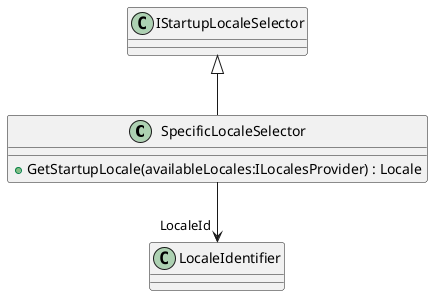 @startuml
class SpecificLocaleSelector {
    + GetStartupLocale(availableLocales:ILocalesProvider) : Locale
}
IStartupLocaleSelector <|-- SpecificLocaleSelector
SpecificLocaleSelector --> "LocaleId" LocaleIdentifier
@enduml
